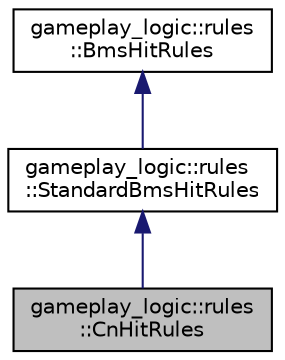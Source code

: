digraph "gameplay_logic::rules::CnHitRules"
{
 // LATEX_PDF_SIZE
  edge [fontname="Helvetica",fontsize="10",labelfontname="Helvetica",labelfontsize="10"];
  node [fontname="Helvetica",fontsize="10",shape=record];
  Node1 [label="gameplay_logic::rules\l::CnHitRules",height=0.2,width=0.4,color="black", fillcolor="grey75", style="filled", fontcolor="black",tooltip=" "];
  Node2 -> Node1 [dir="back",color="midnightblue",fontsize="10",style="solid",fontname="Helvetica"];
  Node2 [label="gameplay_logic::rules\l::StandardBmsHitRules",height=0.2,width=0.4,color="black", fillcolor="white", style="filled",URL="$classgameplay__logic_1_1rules_1_1StandardBmsHitRules.html",tooltip=" "];
  Node3 -> Node2 [dir="back",color="midnightblue",fontsize="10",style="solid",fontname="Helvetica"];
  Node3 [label="gameplay_logic::rules\l::BmsHitRules",height=0.2,width=0.4,color="black", fillcolor="white", style="filled",URL="$classgameplay__logic_1_1rules_1_1BmsHitRules.html",tooltip=" "];
}
